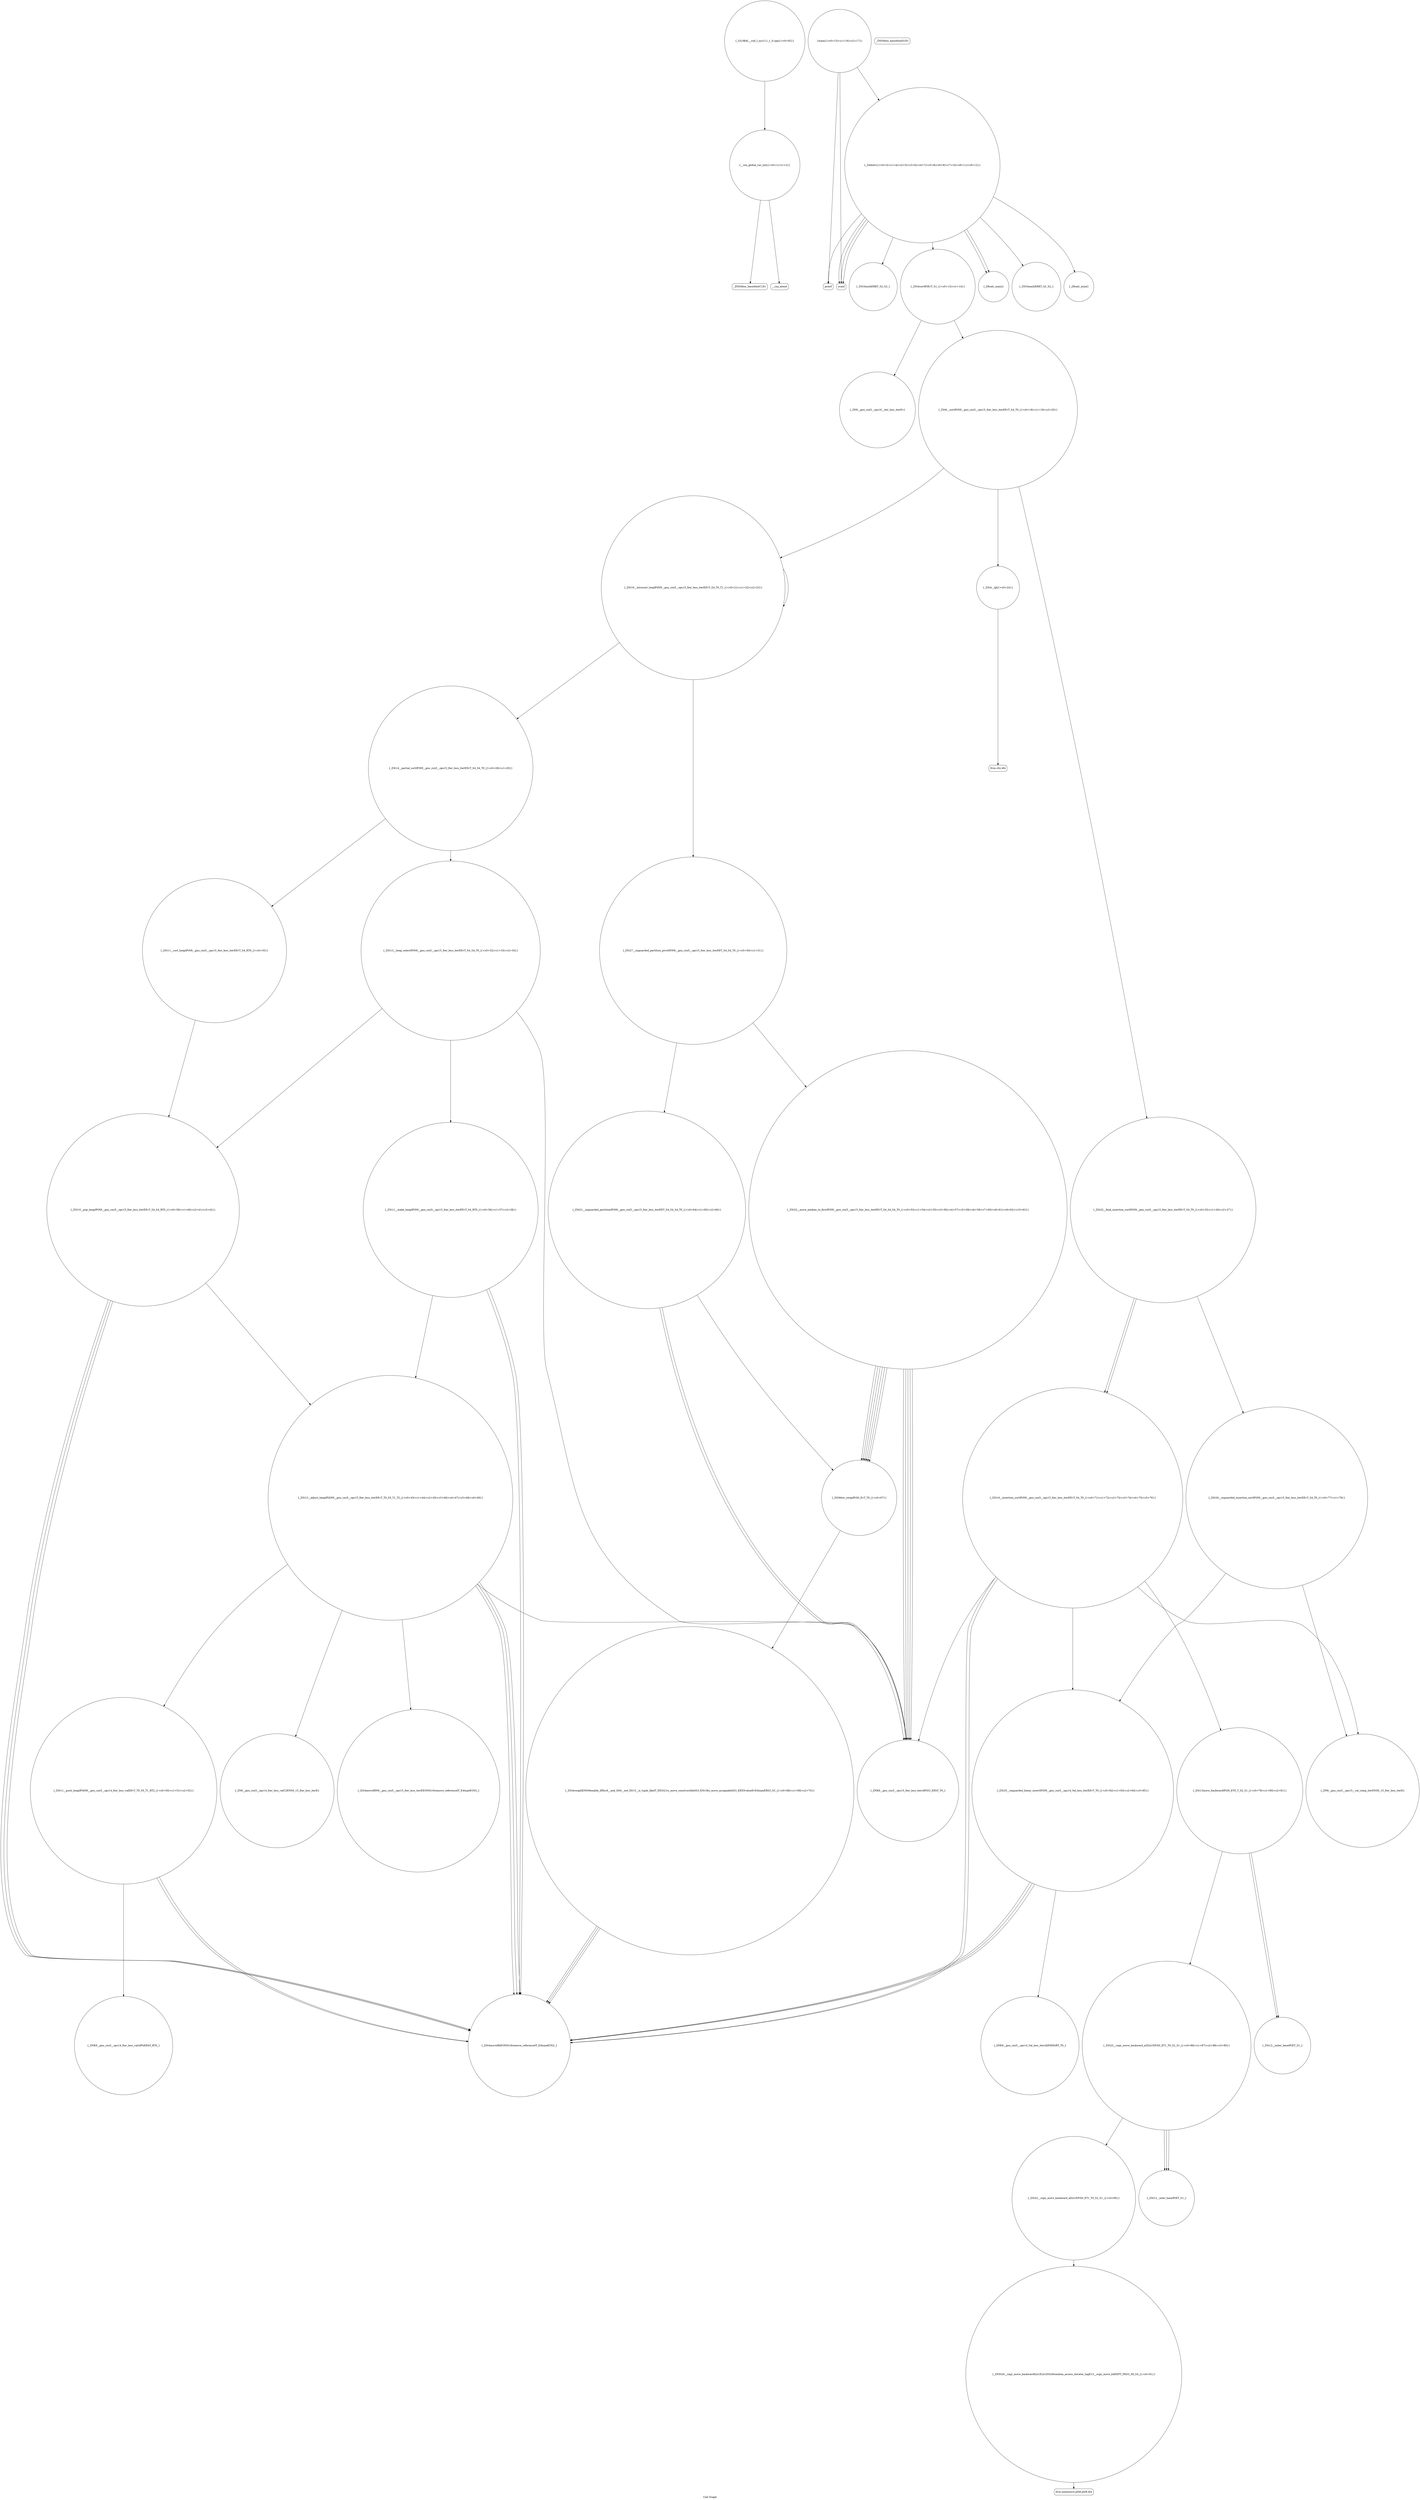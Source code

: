 digraph "Call Graph" {
	label="Call Graph";

	Node0x55d2a89d6860 [shape=record,shape=circle,label="{__cxx_global_var_init|{<s0>1|<s1>2}}"];
	Node0x55d2a89d6860:s0 -> Node0x55d2a89d68e0[color=black];
	Node0x55d2a89d6860:s1 -> Node0x55d2a89d69e0[color=black];
	Node0x55d2a89d7ee0 [shape=record,shape=circle,label="{_ZNSt20__copy_move_backwardILb1ELb1ESt26random_access_iterator_tagE13__copy_move_bIiEEPT_PKS3_S6_S4_|{<s0>91}}"];
	Node0x55d2a89d7ee0:s0 -> Node0x55d2a89d7f60[color=black];
	Node0x55d2a89d6be0 [shape=record,shape=Mrecord,label="{scanf}"];
	Node0x55d2a89d6f60 [shape=record,shape=circle,label="{_ZN9__gnu_cxx5__ops16__iter_less_iterEv}"];
	Node0x55d2a89d72e0 [shape=record,shape=circle,label="{_ZSt11__sort_heapIPiN9__gnu_cxx5__ops15_Iter_less_iterEEvT_S4_RT0_|{<s0>35}}"];
	Node0x55d2a89d72e0:s0 -> Node0x55d2a89d7460[color=black];
	Node0x55d2a89d7660 [shape=record,shape=circle,label="{_ZN9__gnu_cxx5__ops14_Iter_less_valC2ENS0_15_Iter_less_iterE}"];
	Node0x55d2a89d79e0 [shape=record,shape=Mrecord,label="{llvm.ctlz.i64}"];
	Node0x55d2a89d7d60 [shape=record,shape=circle,label="{_ZSt12__miter_baseIPiET_S1_}"];
	Node0x55d2a89d6a60 [shape=record,shape=circle,label="{_Z8calc_minii}"];
	Node0x55d2a89d6de0 [shape=record,shape=circle,label="{_ZSt3minIiERKT_S2_S2_}"];
	Node0x55d2a89d7160 [shape=record,shape=circle,label="{_ZSt14__partial_sortIPiN9__gnu_cxx5__ops15_Iter_less_iterEEvT_S4_S4_T0_|{<s0>28|<s1>29}}"];
	Node0x55d2a89d7160:s0 -> Node0x55d2a89d7260[color=black];
	Node0x55d2a89d7160:s1 -> Node0x55d2a89d72e0[color=black];
	Node0x55d2a89d74e0 [shape=record,shape=circle,label="{_ZSt4moveIRiEONSt16remove_referenceIT_E4typeEOS2_}"];
	Node0x55d2a89d7860 [shape=record,shape=circle,label="{_ZSt21__unguarded_partitionIPiN9__gnu_cxx5__ops15_Iter_less_iterEET_S4_S4_S4_T0_|{<s0>64|<s1>65|<s2>66}}"];
	Node0x55d2a89d7860:s0 -> Node0x55d2a89d73e0[color=black];
	Node0x55d2a89d7860:s1 -> Node0x55d2a89d73e0[color=black];
	Node0x55d2a89d7860:s2 -> Node0x55d2a89d78e0[color=black];
	Node0x55d2a89d7be0 [shape=record,shape=circle,label="{_ZSt25__unguarded_linear_insertIPiN9__gnu_cxx5__ops14_Val_less_iterEEvT_T0_|{<s0>82|<s1>83|<s2>84|<s3>85}}"];
	Node0x55d2a89d7be0:s0 -> Node0x55d2a89d74e0[color=black];
	Node0x55d2a89d7be0:s1 -> Node0x55d2a89d7fe0[color=black];
	Node0x55d2a89d7be0:s2 -> Node0x55d2a89d74e0[color=black];
	Node0x55d2a89d7be0:s3 -> Node0x55d2a89d74e0[color=black];
	Node0x55d2a89d68e0 [shape=record,shape=Mrecord,label="{_ZNSt8ios_base4InitC1Ev}"];
	Node0x55d2a89d7f60 [shape=record,shape=Mrecord,label="{llvm.memmove.p0i8.p0i8.i64}"];
	Node0x55d2a89d6c60 [shape=record,shape=circle,label="{_ZSt4sortIPiEvT_S1_|{<s0>13|<s1>14}}"];
	Node0x55d2a89d6c60:s0 -> Node0x55d2a89d6f60[color=black];
	Node0x55d2a89d6c60:s1 -> Node0x55d2a89d6ee0[color=black];
	Node0x55d2a89d6fe0 [shape=record,shape=circle,label="{_ZSt16__introsort_loopIPilN9__gnu_cxx5__ops15_Iter_less_iterEEvT_S4_T0_T1_|{<s0>21|<s1>22|<s2>23}}"];
	Node0x55d2a89d6fe0:s0 -> Node0x55d2a89d7160[color=black];
	Node0x55d2a89d6fe0:s1 -> Node0x55d2a89d71e0[color=black];
	Node0x55d2a89d6fe0:s2 -> Node0x55d2a89d6fe0[color=black];
	Node0x55d2a89d7360 [shape=record,shape=circle,label="{_ZSt11__make_heapIPiN9__gnu_cxx5__ops15_Iter_less_iterEEvT_S4_RT0_|{<s0>36|<s1>37|<s2>38}}"];
	Node0x55d2a89d7360:s0 -> Node0x55d2a89d74e0[color=black];
	Node0x55d2a89d7360:s1 -> Node0x55d2a89d74e0[color=black];
	Node0x55d2a89d7360:s2 -> Node0x55d2a89d7560[color=black];
	Node0x55d2a89d76e0 [shape=record,shape=circle,label="{_ZSt11__push_heapIPiliN9__gnu_cxx5__ops14_Iter_less_valEEvT_T0_S5_T1_RT2_|{<s0>50|<s1>51|<s2>52}}"];
	Node0x55d2a89d76e0:s0 -> Node0x55d2a89d7760[color=black];
	Node0x55d2a89d76e0:s1 -> Node0x55d2a89d74e0[color=black];
	Node0x55d2a89d76e0:s2 -> Node0x55d2a89d74e0[color=black];
	Node0x55d2a89d7a60 [shape=record,shape=circle,label="{_ZSt16__insertion_sortIPiN9__gnu_cxx5__ops15_Iter_less_iterEEvT_S4_T0_|{<s0>71|<s1>72|<s2>73|<s3>74|<s4>75|<s5>76}}"];
	Node0x55d2a89d7a60:s0 -> Node0x55d2a89d73e0[color=black];
	Node0x55d2a89d7a60:s1 -> Node0x55d2a89d74e0[color=black];
	Node0x55d2a89d7a60:s2 -> Node0x55d2a89d7b60[color=black];
	Node0x55d2a89d7a60:s3 -> Node0x55d2a89d74e0[color=black];
	Node0x55d2a89d7a60:s4 -> Node0x55d2a89d7c60[color=black];
	Node0x55d2a89d7a60:s5 -> Node0x55d2a89d7be0[color=black];
	Node0x55d2a89d7de0 [shape=record,shape=circle,label="{_ZSt22__copy_move_backward_aILb1EPiS0_ET1_T0_S2_S1_|{<s0>90}}"];
	Node0x55d2a89d7de0:s0 -> Node0x55d2a89d7ee0[color=black];
	Node0x55d2a89d6ae0 [shape=record,shape=circle,label="{_Z8calc_maxii}"];
	Node0x55d2a89d6e60 [shape=record,shape=circle,label="{main|{<s0>15|<s1>16|<s2>17}}"];
	Node0x55d2a89d6e60:s0 -> Node0x55d2a89d6be0[color=black];
	Node0x55d2a89d6e60:s1 -> Node0x55d2a89d6ce0[color=black];
	Node0x55d2a89d6e60:s2 -> Node0x55d2a89d6b60[color=black];
	Node0x55d2a89d71e0 [shape=record,shape=circle,label="{_ZSt27__unguarded_partition_pivotIPiN9__gnu_cxx5__ops15_Iter_less_iterEET_S4_S4_T0_|{<s0>30|<s1>31}}"];
	Node0x55d2a89d71e0:s0 -> Node0x55d2a89d77e0[color=black];
	Node0x55d2a89d71e0:s1 -> Node0x55d2a89d7860[color=black];
	Node0x55d2a89d7560 [shape=record,shape=circle,label="{_ZSt13__adjust_heapIPiliN9__gnu_cxx5__ops15_Iter_less_iterEEvT_T0_S5_T1_T2_|{<s0>43|<s1>44|<s2>45|<s3>46|<s4>47|<s5>48|<s6>49}}"];
	Node0x55d2a89d7560:s0 -> Node0x55d2a89d73e0[color=black];
	Node0x55d2a89d7560:s1 -> Node0x55d2a89d74e0[color=black];
	Node0x55d2a89d7560:s2 -> Node0x55d2a89d74e0[color=black];
	Node0x55d2a89d7560:s3 -> Node0x55d2a89d75e0[color=black];
	Node0x55d2a89d7560:s4 -> Node0x55d2a89d7660[color=black];
	Node0x55d2a89d7560:s5 -> Node0x55d2a89d74e0[color=black];
	Node0x55d2a89d7560:s6 -> Node0x55d2a89d76e0[color=black];
	Node0x55d2a89d78e0 [shape=record,shape=circle,label="{_ZSt9iter_swapIPiS0_EvT_T0_|{<s0>67}}"];
	Node0x55d2a89d78e0:s0 -> Node0x55d2a89d7960[color=black];
	Node0x55d2a89d7c60 [shape=record,shape=circle,label="{_ZN9__gnu_cxx5__ops15__val_comp_iterENS0_15_Iter_less_iterE}"];
	Node0x55d2a89d6960 [shape=record,shape=Mrecord,label="{_ZNSt8ios_base4InitD1Ev}"];
	Node0x55d2a89d7fe0 [shape=record,shape=circle,label="{_ZNK9__gnu_cxx5__ops14_Val_less_iterclIiPiEEbRT_T0_}"];
	Node0x55d2a89d6ce0 [shape=record,shape=Mrecord,label="{printf}"];
	Node0x55d2a89d7060 [shape=record,shape=circle,label="{_ZSt4__lgl|{<s0>24}}"];
	Node0x55d2a89d7060:s0 -> Node0x55d2a89d79e0[color=black];
	Node0x55d2a89d73e0 [shape=record,shape=circle,label="{_ZNK9__gnu_cxx5__ops15_Iter_less_iterclIPiS3_EEbT_T0_}"];
	Node0x55d2a89d7760 [shape=record,shape=circle,label="{_ZNK9__gnu_cxx5__ops14_Iter_less_valclIPiiEEbT_RT0_}"];
	Node0x55d2a89d7ae0 [shape=record,shape=circle,label="{_ZSt26__unguarded_insertion_sortIPiN9__gnu_cxx5__ops15_Iter_less_iterEEvT_S4_T0_|{<s0>77|<s1>78}}"];
	Node0x55d2a89d7ae0:s0 -> Node0x55d2a89d7c60[color=black];
	Node0x55d2a89d7ae0:s1 -> Node0x55d2a89d7be0[color=black];
	Node0x55d2a89d7e60 [shape=record,shape=circle,label="{_ZSt12__niter_baseIPiET_S1_}"];
	Node0x55d2a89d6b60 [shape=record,shape=circle,label="{_Z4doitv|{<s0>3|<s1>4|<s2>5|<s3>6|<s4>7|<s5>8|<s6>9|<s7>10|<s8>11|<s9>12}}"];
	Node0x55d2a89d6b60:s0 -> Node0x55d2a89d6be0[color=black];
	Node0x55d2a89d6b60:s1 -> Node0x55d2a89d6be0[color=black];
	Node0x55d2a89d6b60:s2 -> Node0x55d2a89d6be0[color=black];
	Node0x55d2a89d6b60:s3 -> Node0x55d2a89d6c60[color=black];
	Node0x55d2a89d6b60:s4 -> Node0x55d2a89d6ce0[color=black];
	Node0x55d2a89d6b60:s5 -> Node0x55d2a89d6ae0[color=black];
	Node0x55d2a89d6b60:s6 -> Node0x55d2a89d6a60[color=black];
	Node0x55d2a89d6b60:s7 -> Node0x55d2a89d6d60[color=black];
	Node0x55d2a89d6b60:s8 -> Node0x55d2a89d6ae0[color=black];
	Node0x55d2a89d6b60:s9 -> Node0x55d2a89d6de0[color=black];
	Node0x55d2a89d6ee0 [shape=record,shape=circle,label="{_ZSt6__sortIPiN9__gnu_cxx5__ops15_Iter_less_iterEEvT_S4_T0_|{<s0>18|<s1>19|<s2>20}}"];
	Node0x55d2a89d6ee0:s0 -> Node0x55d2a89d7060[color=black];
	Node0x55d2a89d6ee0:s1 -> Node0x55d2a89d6fe0[color=black];
	Node0x55d2a89d6ee0:s2 -> Node0x55d2a89d70e0[color=black];
	Node0x55d2a89d7260 [shape=record,shape=circle,label="{_ZSt13__heap_selectIPiN9__gnu_cxx5__ops15_Iter_less_iterEEvT_S4_S4_T0_|{<s0>32|<s1>33|<s2>34}}"];
	Node0x55d2a89d7260:s0 -> Node0x55d2a89d7360[color=black];
	Node0x55d2a89d7260:s1 -> Node0x55d2a89d73e0[color=black];
	Node0x55d2a89d7260:s2 -> Node0x55d2a89d7460[color=black];
	Node0x55d2a89d75e0 [shape=record,shape=circle,label="{_ZSt4moveIRN9__gnu_cxx5__ops15_Iter_less_iterEEONSt16remove_referenceIT_E4typeEOS5_}"];
	Node0x55d2a89d7960 [shape=record,shape=circle,label="{_ZSt4swapIiENSt9enable_ifIXsr6__and_ISt6__not_ISt15__is_tuple_likeIT_EESt21is_move_constructibleIS3_ESt18is_move_assignableIS3_EEE5valueEvE4typeERS3_SC_|{<s0>68|<s1>69|<s2>70}}"];
	Node0x55d2a89d7960:s0 -> Node0x55d2a89d74e0[color=black];
	Node0x55d2a89d7960:s1 -> Node0x55d2a89d74e0[color=black];
	Node0x55d2a89d7960:s2 -> Node0x55d2a89d74e0[color=black];
	Node0x55d2a89d7ce0 [shape=record,shape=circle,label="{_ZSt23__copy_move_backward_a2ILb1EPiS0_ET1_T0_S2_S1_|{<s0>86|<s1>87|<s2>88|<s3>89}}"];
	Node0x55d2a89d7ce0:s0 -> Node0x55d2a89d7e60[color=black];
	Node0x55d2a89d7ce0:s1 -> Node0x55d2a89d7e60[color=black];
	Node0x55d2a89d7ce0:s2 -> Node0x55d2a89d7e60[color=black];
	Node0x55d2a89d7ce0:s3 -> Node0x55d2a89d7de0[color=black];
	Node0x55d2a89d69e0 [shape=record,shape=Mrecord,label="{__cxa_atexit}"];
	Node0x55d2a89d9080 [shape=record,shape=circle,label="{_GLOBAL__sub_I_xyz111_1_0.cpp|{<s0>92}}"];
	Node0x55d2a89d9080:s0 -> Node0x55d2a89d6860[color=black];
	Node0x55d2a89d6d60 [shape=record,shape=circle,label="{_ZSt3maxIiERKT_S2_S2_}"];
	Node0x55d2a89d70e0 [shape=record,shape=circle,label="{_ZSt22__final_insertion_sortIPiN9__gnu_cxx5__ops15_Iter_less_iterEEvT_S4_T0_|{<s0>25|<s1>26|<s2>27}}"];
	Node0x55d2a89d70e0:s0 -> Node0x55d2a89d7a60[color=black];
	Node0x55d2a89d70e0:s1 -> Node0x55d2a89d7ae0[color=black];
	Node0x55d2a89d70e0:s2 -> Node0x55d2a89d7a60[color=black];
	Node0x55d2a89d7460 [shape=record,shape=circle,label="{_ZSt10__pop_heapIPiN9__gnu_cxx5__ops15_Iter_less_iterEEvT_S4_S4_RT0_|{<s0>39|<s1>40|<s2>41|<s3>42}}"];
	Node0x55d2a89d7460:s0 -> Node0x55d2a89d74e0[color=black];
	Node0x55d2a89d7460:s1 -> Node0x55d2a89d74e0[color=black];
	Node0x55d2a89d7460:s2 -> Node0x55d2a89d74e0[color=black];
	Node0x55d2a89d7460:s3 -> Node0x55d2a89d7560[color=black];
	Node0x55d2a89d77e0 [shape=record,shape=circle,label="{_ZSt22__move_median_to_firstIPiN9__gnu_cxx5__ops15_Iter_less_iterEEvT_S4_S4_S4_T0_|{<s0>53|<s1>54|<s2>55|<s3>56|<s4>57|<s5>58|<s6>59|<s7>60|<s8>61|<s9>62|<s10>63}}"];
	Node0x55d2a89d77e0:s0 -> Node0x55d2a89d73e0[color=black];
	Node0x55d2a89d77e0:s1 -> Node0x55d2a89d73e0[color=black];
	Node0x55d2a89d77e0:s2 -> Node0x55d2a89d78e0[color=black];
	Node0x55d2a89d77e0:s3 -> Node0x55d2a89d73e0[color=black];
	Node0x55d2a89d77e0:s4 -> Node0x55d2a89d78e0[color=black];
	Node0x55d2a89d77e0:s5 -> Node0x55d2a89d78e0[color=black];
	Node0x55d2a89d77e0:s6 -> Node0x55d2a89d73e0[color=black];
	Node0x55d2a89d77e0:s7 -> Node0x55d2a89d78e0[color=black];
	Node0x55d2a89d77e0:s8 -> Node0x55d2a89d73e0[color=black];
	Node0x55d2a89d77e0:s9 -> Node0x55d2a89d78e0[color=black];
	Node0x55d2a89d77e0:s10 -> Node0x55d2a89d78e0[color=black];
	Node0x55d2a89d7b60 [shape=record,shape=circle,label="{_ZSt13move_backwardIPiS0_ET0_T_S2_S1_|{<s0>79|<s1>80|<s2>81}}"];
	Node0x55d2a89d7b60:s0 -> Node0x55d2a89d7d60[color=black];
	Node0x55d2a89d7b60:s1 -> Node0x55d2a89d7d60[color=black];
	Node0x55d2a89d7b60:s2 -> Node0x55d2a89d7ce0[color=black];
}
